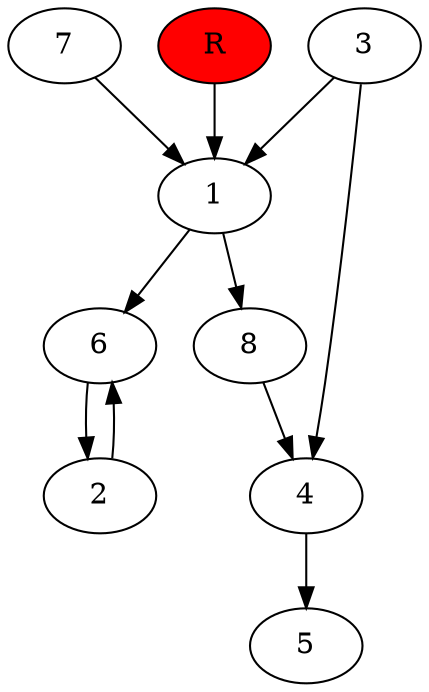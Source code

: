 digraph prb41331 {
	1
	2
	3
	4
	5
	6
	7
	8
	R [fillcolor="#ff0000" style=filled]
	1 -> 6
	1 -> 8
	2 -> 6
	3 -> 1
	3 -> 4
	4 -> 5
	6 -> 2
	7 -> 1
	8 -> 4
	R -> 1
}
